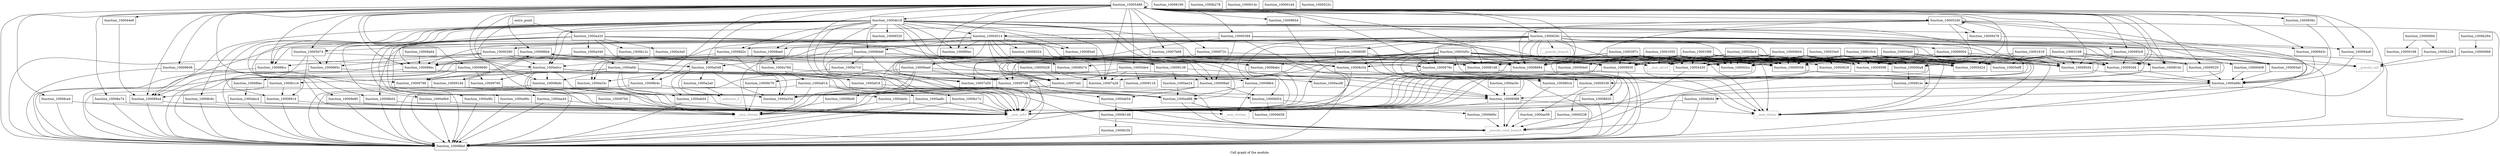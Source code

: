 digraph "Call graph of the module." {
  label="Call graph of the module.";
  node [shape=record];

  Node_function_10005428 [label="{function_10005428}"];
  Node_function_10005488 [label="{function_10005488}"];
  Node_function_10009598 [label="{function_10009598}"];
  Node_function_10007adc [label="{function_10007adc}"];
  Node_function_10007b68 [label="{function_10007b68}"];
  Node_function_10008b04 [label="{function_10008b04}"];
  Node_function_10009478 [label="{function_10009478}"];
  Node_function_10008d2c [label="{function_10008d2c}"];
  Node_function_10005d24 [label="{function_10005d24}"];
  Node_function_10008b4c [label="{function_10008b4c}"];
  Node_function_10008dd0 [label="{function_10008dd0}"];
  Node_function_100080c4 [label="{function_100080c4}"];
  Node_function_100080ec [label="{function_100080ec}"];
  Node_function_10008148 [label="{function_10008148}"];
  Node_function_10008ee0 [label="{function_10008ee0}"];
  Node_function_1000816c [label="{function_1000816c}"];
  Node_function_10008190 [label="{function_10008190}"];
  Node_function_100094a8 [label="{function_100094a8}"];
  Node_function_10008b94 [label="{function_10008b94}"];
  Node_function_10008fa0 [label="{function_10008fa0}"];
  Node_function_10009558 [label="{function_10009558}"];
  Node_function_10005d74 [label="{function_10005d74}"];
  Node_function_10008bdc [label="{function_10008bdc}"];
  Node_function_1000629c [label="{function_1000629c}"];
  Node_function_10008fac [label="{function_10008fac}"];
  Node_function_100081ec [label="{function_100081ec}"];
  Node_function_10008324 [label="{function_10008324}"];
  Node_function_100083c8 [label="{function_100083c8}"];
  Node_function_10008fe4 [label="{function_10008fe4}"];
  Node_function_10008474 [label="{function_10008474}"];
  Node_function_10008520 [label="{function_10008520}"];
  Node_function_100085a0 [label="{function_100085a0}"];
  Node_function_100086b4 [label="{function_100086b4}"];
  Node_function_10009088 [label="{function_10009088}"];
  Node_function_10005de4 [label="{function_10005de4}"];
  Node_function_1000879c [label="{function_1000879c}"];
  Node_function_10005ef8 [label="{function_10005ef8}"];
  Node_function_10007a28 [label="{function_10007a28}"];
  Node_function_10008820 [label="{function_10008820}"];
  Node_function_10009118 [label="{function_10009118}"];
  Node_function_10008884 [label="{function_10008884}"];
  Node_function_10009138 [label="{function_10009138}"];
  Node_function_100088cc [label="{function_100088cc}"];
  Node_function_100091d4 [label="{function_100091d4}"];
  Node_function_10008914 [label="{function_10008914}"];
  Node_function_10009338 [label="{function_10009338}"];
  Node_function_1000895c [label="{function_1000895c}"];
  Node_function_1000936c [label="{function_1000936c}"];
  Node_function_10008c54 [label="{function_10008c54}"];
  Node_function_100094e0 [label="{function_100094e0}"];
  Node_function_10008c9c [label="{function_10008c9c}"];
  Node_function_10009520 [label="{function_10009520}"];
  Node_function_10008ce4 [label="{function_10008ce4}"];
  Node_function_10006004 [label="{function_10006004}"];
  Node_function_100089a4 [label="{function_100089a4}"];
  Node_function_100060f0 [label="{function_100060f0}"];
  Node_function_10007a50 [label="{function_10007a50}"];
  Node_function_10008abc [label="{function_10008abc}"];
  Node_function_100093a0 [label="{function_100093a0}"];
  Node_function_100093d4 [label="{function_100093d4}"];
  Node_function_100089ec [label="{function_100089ec}"];
  Node_function_10008a64 [label="{function_10008a64}"];
  Node_function_10009408 [label="{function_10009408}"];
  Node_function_10008a74 [label="{function_10008a74}"];
  Node_function_1000943c [label="{function_1000943c}"];
  Node_function_1000a9b4 [label="{function_1000a9b4}"];
  Node_function_1000a9fc [label="{function_1000a9fc}"];
  Node_function_100095d4 [label="{function_100095d4}"];
  Node_function_10009608 [label="{function_10009608}"];
  Node_function_10009654 [label="{function_10009654}"];
  Node_function_10009680 [label="{function_10009680}"];
  Node_function_10009760 [label="{function_10009760}"];
  Node_function_10009788 [label="{function_10009788}"];
  Node_function_100097b0 [label="{function_100097b0}"];
  Node_function_100097d8 [label="{function_100097d8}"];
  Node_function_10009930 [label="{function_10009930}"];
  Node_function_100099a0 [label="{function_100099a0}"];
  Node_function_10009aa0 [label="{function_10009aa0}"];
  Node_function_10009bd0 [label="{function_10009bd0}"];
  Node_function_10009c70 [label="{function_10009c70}"];
  Node_function_10009d0c [label="{function_10009d0c}"];
  Node_function_10009d38 [label="{function_10009d38}"];
  Node_function_10009d54 [label="{function_10009d54}"];
  Node_function_10009e80 [label="{function_10009e80}"];
  Node_function_1000a048 [label="{function_1000a048}"];
  Node_function_1000a0cc [label="{function_1000a0cc}"];
  Node_function_1000a2a0 [label="{function_1000a2a0}"];
  Node_function_1000a334 [label="{function_1000a334}"];
  Node_function_1000a33c [label="{function_1000a33c}"];
  Node_function_1000a340 [label="{function_1000a340}"];
  Node_function_1000a3a0 [label="{function_1000a3a0}"];
  Node_function_1000a420 [label="{function_1000a420}"];
  Node_function_1000a68c [label="{function_1000a68c}"];
  Node_function_1000a6d4 [label="{function_1000a6d4}"];
  Node_function_1000a710 [label="{function_1000a710}"];
  Node_function_1000a784 [label="{function_1000a784}"];
  Node_function_1000a814 [label="{function_1000a814}"];
  Node_function_1000a96c [label="{function_1000a96c}"];
  Node_function_1000aa44 [label="{function_1000aa44}"];
  Node_function_1000aa8c [label="{function_1000aa8c}"];
  Node_function_1000ab0c [label="{function_1000ab0c}"];
  Node_function_1000ab54 [label="{function_1000ab54}"];
  Node_function_1000abc4 [label="{function_1000abc4}"];
  Node_function_1000ac0c [label="{function_1000ac0c}"];
  Node_function_1000acd8 [label="{function_1000acd8}"];
  Node_function_1000ad88 [label="{function_1000ad88}"];
  Node_function_1000ae24 [label="{function_1000ae24}"];
  Node_function_1000ae58 [label="{function_1000ae58}"];
  Node_function_1000af18 [label="{function_1000af18}"];
  Node_function_1000afdc [label="{function_1000afdc}"];
  Node_function_1000b12c [label="{function_1000b12c}"];
  Node_function_1000b148 [label="{function_1000b148}"];
  Node_function_1000b17c [label="{function_1000b17c}"];
  Node_function_1000b1c4 [label="{function_1000b1c4}"];
  Node_function_1000b1f4 [label="{function_1000b1f4}"];
  Node_function_1000b228 [label="{function_1000b228}"];
  Node_function_1000b278 [label="{function_1000b278}"];
  Node_function_1000b294 [label="{function_1000b294}"];
  Node___asm_rlwinm [color="gray50", fontcolor="gray50", label="{__asm_rlwinm}"];
  Node___asm_rlwinm_ [color="gray50", fontcolor="gray50", label="{__asm_rlwinm_}"];
  Node___asm_rlwimi [color="gray50", fontcolor="gray50", label="{__asm_rlwimi}"];
  Node___asm_mfcr [color="gray50", fontcolor="gray50", label="{__asm_mfcr}"];
  Node___asm_mtcrf [color="gray50", fontcolor="gray50", label="{__asm_mtcrf}"];
  Node_unknown_0 [color="gray50", fontcolor="gray50", label="{unknown_0}"];
  Node___pseudo_call [color="gray50", fontcolor="gray50", label="{__pseudo_call}"];
  Node___pseudo_branch [color="gray50", fontcolor="gray50", label="{__pseudo_branch}"];
  Node___pseudo_cond_branch [color="gray50", fontcolor="gray50", label="{__pseudo_cond_branch}"];
  Node_function_10000094 [label="{function_10000094}"];
  Node_function_100000b8 [label="{function_100000b8}"];
  Node_function_1000014c [label="{function_1000014c}"];
  Node_function_10000168 [label="{function_10000168}"];
  Node_function_100001d4 [label="{function_100001d4}"];
  Node_entry_point [label="{entry_point}"];
  Node_function_10000238 [label="{function_10000238}"];
  Node_function_10000280 [label="{function_10000280}"];
  Node_function_10000394 [label="{function_10000394}"];
  Node_function_10000628 [label="{function_10000628}"];
  Node_function_100006a8 [label="{function_100006a8}"];
  Node_function_1000072c [label="{function_1000072c}"];
  Node_function_10000b04 [label="{function_10000b04}"];
  Node_function_100010c4 [label="{function_100010c4}"];
  Node_function_10001618 [label="{function_10001618}"];
  Node_function_10001950 [label="{function_10001950}"];
  Node_function_10001f98 [label="{function_10001f98}"];
  Node_function_100025e0 [label="{function_100025e0}"];
  Node_function_10002bc4 [label="{function_10002bc4}"];
  Node_function_10003168 [label="{function_10003168}"];
  Node_function_100034a0 [label="{function_100034a0}"];
  Node_function_1000397c [label="{function_1000397c}"];
  Node_function_10003d5c [label="{function_10003d5c}"];
  Node_function_100043cc [label="{function_100043cc}"];
  Node_function_10004430 [label="{function_10004430}"];
  Node_function_100044e8 [label="{function_100044e8}"];
  Node_function_10004514 [label="{function_10004514}"];
  Node_function_10004b18 [label="{function_10004b18}"];
  Node_function_1000522c [label="{function_1000522c}"];
  Node_function_10005240 [label="{function_10005240}"];
  Node_function_10005428 -> Node_function_10007adc;
  Node_function_10005428 -> Node_function_10007a28;
  Node_function_10005428 -> Node_function_10009338;
  Node_function_10005428 -> Node_function_10007a50;
  Node_function_10005488 -> Node_function_10005488;
  Node_function_10005488 -> Node_function_10007adc;
  Node_function_10005488 -> Node_function_10007b68;
  Node_function_10005488 -> Node_function_10005d24;
  Node_function_10005488 -> Node_function_10008b4c;
  Node_function_10005488 -> Node_function_100080c4;
  Node_function_10005488 -> Node_function_100080ec;
  Node_function_10005488 -> Node_function_1000816c;
  Node_function_10005488 -> Node_function_100094a8;
  Node_function_10005488 -> Node_function_10008b94;
  Node_function_10005488 -> Node_function_10008fa0;
  Node_function_10005488 -> Node_function_10005d74;
  Node_function_10005488 -> Node_function_10008bdc;
  Node_function_10005488 -> Node_function_1000629c;
  Node_function_10005488 -> Node_function_100083c8;
  Node_function_10005488 -> Node_function_100086b4;
  Node_function_10005488 -> Node_function_10005de4;
  Node_function_10005488 -> Node_function_1000879c;
  Node_function_10005488 -> Node_function_10007a28;
  Node_function_10005488 -> Node_function_10008884;
  Node_function_10005488 -> Node_function_100088cc;
  Node_function_10005488 -> Node_function_1000936c;
  Node_function_10005488 -> Node_function_10009520;
  Node_function_10005488 -> Node_function_10008ce4;
  Node_function_10005488 -> Node_function_100089a4;
  Node_function_10005488 -> Node_function_10007a50;
  Node_function_10005488 -> Node_function_100093d4;
  Node_function_10005488 -> Node_function_100089ec;
  Node_function_10005488 -> Node_function_10008a74;
  Node_function_10005488 -> Node_function_1000943c;
  Node_function_10005488 -> Node_function_100095d4;
  Node_function_10005488 -> Node_function_10009608;
  Node_function_10005488 -> Node_function_10009654;
  Node_function_10005488 -> Node_function_10009680;
  Node_function_10005488 -> Node_function_1000a048;
  Node_function_10005488 -> Node_function_1000a0cc;
  Node_function_10005488 -> Node___asm_rlwinm;
  Node_function_10005488 -> Node_function_10000394;
  Node_function_10005488 -> Node_function_1000072c;
  Node_function_10005488 -> Node_function_100044e8;
  Node_function_10005488 -> Node_function_10004b18;
  Node_function_10005488 -> Node_function_10005240;
  Node_function_10009598 -> Node_function_1000a68c;
  Node_function_10007adc -> Node___asm_rlwinm;
  Node_function_10007adc -> Node___pseudo_cond_branch;
  Node_function_10007b68 -> Node_function_10008148;
  Node_function_10007b68 -> Node_function_100097d8;
  Node_function_10008b04 -> Node_function_10008fa0;
  Node_function_10008b04 -> Node___asm_mfcr;
  Node_function_10009478 -> Node_function_1000a68c;
  Node_function_10008d2c -> Node_function_10008fa0;
  Node_function_10008d2c -> Node_function_10008884;
  Node_function_10008d2c -> Node_function_100099a0;
  Node_function_10008d2c -> Node_function_1000a334;
  Node_function_10008d2c -> Node_function_1000a33c;
  Node_function_10008b4c -> Node_function_10008fa0;
  Node_function_10008b4c -> Node___asm_mfcr;
  Node_function_10008dd0 -> Node_function_10008fa0;
  Node_function_10008dd0 -> Node_function_1000879c;
  Node_function_10008dd0 -> Node_function_10008884;
  Node_function_10008dd0 -> Node_function_100089ec;
  Node_function_10008dd0 -> Node_function_100097d8;
  Node_function_10008dd0 -> Node_function_10009930;
  Node_function_10008dd0 -> Node_function_100099a0;
  Node_function_10008dd0 -> Node_function_1000a334;
  Node_function_10008dd0 -> Node_function_1000a710;
  Node_function_100080c4 -> Node___pseudo_cond_branch;
  Node_function_10008148 -> Node___pseudo_cond_branch;
  Node_function_10008ee0 -> Node_function_1000a334;
  Node_function_10008ee0 -> Node_function_1000a33c;
  Node_function_10008ee0 -> Node_function_1000a784;
  Node_function_1000816c -> Node___pseudo_cond_branch;
  Node_function_100094a8 -> Node_function_1000a68c;
  Node_function_10008b94 -> Node_function_10008fa0;
  Node_function_10008b94 -> Node___asm_mfcr;
  Node_function_10009558 -> Node_function_1000a68c;
  Node_function_10005d74 -> Node_function_10008fac;
  Node_function_10005d74 -> Node_function_10008914;
  Node_function_10005d74 -> Node_function_1000895c;
  Node_function_10005d74 -> Node_function_10008c54;
  Node_function_10008bdc -> Node_function_10008fa0;
  Node_function_10008bdc -> Node___asm_mfcr;
  Node_function_1000629c -> Node_function_10009598;
  Node_function_1000629c -> Node_function_10005d24;
  Node_function_1000629c -> Node_function_10008b4c;
  Node_function_1000629c -> Node_function_100094a8;
  Node_function_1000629c -> Node_function_10008fa0;
  Node_function_1000629c -> Node_function_10009558;
  Node_function_1000629c -> Node_function_10005d74;
  Node_function_1000629c -> Node_function_100083c8;
  Node_function_1000629c -> Node_function_10008fe4;
  Node_function_1000629c -> Node_function_1000879c;
  Node_function_1000629c -> Node_function_10008884;
  Node_function_1000629c -> Node_function_100088cc;
  Node_function_1000629c -> Node_function_10008c54;
  Node_function_1000629c -> Node_function_100094e0;
  Node_function_1000629c -> Node_function_10006004;
  Node_function_1000629c -> Node_function_100060f0;
  Node_function_1000629c -> Node_function_1000943c;
  Node_function_1000629c -> Node_function_100095d4;
  Node_function_1000629c -> Node_function_10009930;
  Node_function_1000629c -> Node_function_1000a048;
  Node_function_1000629c -> Node___asm_rlwinm;
  Node_function_1000629c -> Node___asm_rlwimi;
  Node_function_1000629c -> Node___asm_mfcr;
  Node_function_1000629c -> Node___asm_mtcrf;
  Node_function_1000629c -> Node___pseudo_branch;
  Node_function_1000629c -> Node_function_100043cc;
  Node_function_1000629c -> Node_function_10004430;
  Node_function_10008fac -> Node_function_1000abc4;
  Node_function_100081ec -> Node___pseudo_cond_branch;
  Node_function_10008324 -> Node_function_10008abc;
  Node_function_100083c8 -> Node_function_10008fa0;
  Node_function_100083c8 -> Node_function_10008884;
  Node_function_100083c8 -> Node_function_100093d4;
  Node_function_100083c8 -> Node_function_10009408;
  Node_function_100083c8 -> Node_function_100095d4;
  Node_function_10008fe4 -> Node_function_1000ad88;
  Node_function_10008fe4 -> Node___asm_rlwinm_;
  Node_function_100086b4 -> Node_function_10008fa0;
  Node_function_100086b4 -> Node_function_10009138;
  Node_function_100086b4 -> Node_function_100091d4;
  Node_function_100086b4 -> Node___asm_mfcr;
  Node_function_10009088 -> Node___asm_rlwinm_;
  Node_function_10009088 -> Node___asm_rlwimi;
  Node_function_10009088 -> Node___pseudo_cond_branch;
  Node_function_10005de4 -> Node_function_10007adc;
  Node_function_10005de4 -> Node_function_100080c4;
  Node_function_10005de4 -> Node_function_10007a28;
  Node_function_10005de4 -> Node_function_10009118;
  Node_function_10005de4 -> Node_function_10007a50;
  Node_function_1000879c -> Node_function_10008fa0;
  Node_function_1000879c -> Node_function_10008820;
  Node_function_1000879c -> Node___asm_mfcr;
  Node_function_10008820 -> Node_function_10008fa0;
  Node_function_10008820 -> Node___asm_mfcr;
  Node_function_10008884 -> Node_function_10008fa0;
  Node_function_10008884 -> Node___asm_mfcr;
  Node_function_10009138 -> Node_function_100086b4;
  Node_function_10009138 -> Node_function_10009088;
  Node_function_10009138 -> Node_function_1000ae24;
  Node_function_100088cc -> Node_function_10008fa0;
  Node_function_100088cc -> Node___asm_mfcr;
  Node_function_100091d4 -> Node_function_10008fa0;
  Node_function_100091d4 -> Node_function_100086b4;
  Node_function_100091d4 -> Node_function_1000ad88;
  Node_function_100091d4 -> Node___asm_rlwinm;
  Node_function_10008914 -> Node_function_10008fa0;
  Node_function_10008914 -> Node___asm_mfcr;
  Node_function_10009338 -> Node_function_1000ae58;
  Node_function_1000895c -> Node_function_10008fa0;
  Node_function_1000895c -> Node___asm_mfcr;
  Node_function_1000936c -> Node_function_1000a68c;
  Node_function_10008c54 -> Node_function_10008fa0;
  Node_function_10008c54 -> Node___asm_mfcr;
  Node_function_100094e0 -> Node_function_1000a68c;
  Node_function_10008c9c -> Node_function_10008fa0;
  Node_function_10008c9c -> Node___asm_mfcr;
  Node_function_10009520 -> Node_function_1000a68c;
  Node_function_10008ce4 -> Node_function_10008fa0;
  Node_function_10008ce4 -> Node___asm_mfcr;
  Node_function_10006004 -> Node_function_1000816c;
  Node_function_10006004 -> Node_function_1000879c;
  Node_function_10006004 -> Node_function_10008884;
  Node_function_10006004 -> Node_function_100093d4;
  Node_function_10006004 -> Node_function_100095d4;
  Node_function_100089a4 -> Node_function_10008fa0;
  Node_function_100089a4 -> Node___asm_mfcr;
  Node_function_100060f0 -> Node_function_100080c4;
  Node_function_100060f0 -> Node_function_10008148;
  Node_function_100060f0 -> Node_function_100097d8;
  Node_function_100060f0 -> Node_function_10009aa0;
  Node_function_10007a50 -> Node___asm_rlwinm;
  Node_function_10007a50 -> Node___pseudo_cond_branch;
  Node_function_10008abc -> Node_function_10008fa0;
  Node_function_10008abc -> Node___asm_mfcr;
  Node_function_100093a0 -> Node_function_1000a68c;
  Node_function_100093d4 -> Node_function_1000a68c;
  Node_function_100089ec -> Node_function_10008fa0;
  Node_function_100089ec -> Node___asm_mfcr;
  Node_function_10008a64 -> Node_function_100089ec;
  Node_function_10009408 -> Node_function_1000a68c;
  Node_function_10008a74 -> Node_function_10008fa0;
  Node_function_10008a74 -> Node___asm_mfcr;
  Node_function_1000943c -> Node_function_1000a68c;
  Node_function_1000a9b4 -> Node_function_10008fa0;
  Node_function_1000a9b4 -> Node___asm_mfcr;
  Node_function_1000a9fc -> Node_function_10008fa0;
  Node_function_1000a9fc -> Node___asm_mfcr;
  Node_function_100095d4 -> Node_function_1000a68c;
  Node_function_10009608 -> Node_function_10008fa0;
  Node_function_10009608 -> Node_function_10009788;
  Node_function_10009654 -> Node_function_10009088;
  Node_function_10009680 -> Node_function_10008fa0;
  Node_function_10009680 -> Node_function_10009760;
  Node_function_10009680 -> Node_function_10009788;
  Node_function_10009680 -> Node_function_1000af18;
  Node_function_10009760 -> Node___asm_rlwinm;
  Node_function_10009788 -> Node___asm_rlwinm;
  Node_function_100097b0 -> Node___asm_rlwinm;
  Node_function_100097d8 -> Node_function_10008fa0;
  Node_function_100097d8 -> Node_function_10009bd0;
  Node_function_100097d8 -> Node_function_10009d54;
  Node_function_100097d8 -> Node_function_1000a334;
  Node_function_100097d8 -> Node_function_1000ab54;
  Node_function_100097d8 -> Node___asm_rlwinm;
  Node_function_10009930 -> Node_function_10008fa0;
  Node_function_10009930 -> Node_function_10009088;
  Node_function_10009930 -> Node_function_100097d8;
  Node_function_100099a0 -> Node_function_10009d54;
  Node_function_100099a0 -> Node_function_1000a334;
  Node_function_100099a0 -> Node_function_1000ab54;
  Node_function_10009aa0 -> Node_function_100097d8;
  Node_function_10009aa0 -> Node_function_100099a0;
  Node_function_10009aa0 -> Node_function_10009c70;
  Node_function_10009aa0 -> Node_function_10009d54;
  Node_function_10009aa0 -> Node_function_1000a334;
  Node_function_10009aa0 -> Node_function_1000ad88;
  Node_function_10009aa0 -> Node___asm_rlwinm;
  Node_function_10009bd0 -> Node___asm_rlwinm;
  Node_function_10009c70 -> Node___asm_rlwinm;
  Node_function_10009d0c -> Node___pseudo_cond_branch;
  Node_function_10009d54 -> Node_function_10009d0c;
  Node_function_10009d54 -> Node_function_10009d38;
  Node_function_10009e80 -> Node_function_10008fa0;
  Node_function_10009e80 -> Node___asm_rlwinm_;
  Node_function_1000a048 -> Node_function_1000a2a0;
  Node_function_1000a048 -> Node_function_1000a334;
  Node_function_1000a048 -> Node_function_1000a33c;
  Node_function_1000a048 -> Node_function_1000a6d4;
  Node_function_1000a048 -> Node_unknown_0;
  Node_function_1000a0cc -> Node_function_10008fa0;
  Node_function_1000a0cc -> Node_function_10008bdc;
  Node_function_1000a0cc -> Node_function_10009760;
  Node_function_1000a0cc -> Node_function_10009788;
  Node_function_1000a0cc -> Node_function_1000ab0c;
  Node_function_1000a0cc -> Node_function_1000af18;
  Node_function_1000a0cc -> Node___asm_rlwinm;
  Node_function_1000a0cc -> Node___asm_mfcr;
  Node_function_1000a2a0 -> Node_unknown_0;
  Node_function_1000a340 -> Node_function_1000879c;
  Node_function_1000a340 -> Node_function_100089ec;
  Node_function_1000a340 -> Node_function_1000afdc;
  Node_function_1000a420 -> Node_function_10008fa0;
  Node_function_1000a420 -> Node_function_10009088;
  Node_function_1000a420 -> Node_function_1000a9b4;
  Node_function_1000a420 -> Node_function_1000a9fc;
  Node_function_1000a420 -> Node_function_1000a048;
  Node_function_1000a420 -> Node_function_1000a340;
  Node_function_1000a420 -> Node_function_1000a3a0;
  Node_function_1000a420 -> Node_function_1000a96c;
  Node_function_1000a420 -> Node_function_1000aa44;
  Node_function_1000a420 -> Node_function_1000ad88;
  Node_function_1000a420 -> Node_function_1000b12c;
  Node_function_1000a420 -> Node___pseudo_call;
  Node_function_1000a68c -> Node_function_10008fa0;
  Node_function_1000a68c -> Node___asm_mfcr;
  Node_function_1000a6d4 -> Node_function_10008fa0;
  Node_function_1000a6d4 -> Node___asm_mfcr;
  Node_function_1000a710 -> Node_function_10008fa0;
  Node_function_1000a710 -> Node_function_1000acd8;
  Node_function_1000a710 -> Node___asm_mfcr;
  Node_function_1000a784 -> Node_function_10008fe4;
  Node_function_1000a784 -> Node_function_1000a814;
  Node_function_1000a814 -> Node_function_10008fa0;
  Node_function_1000a814 -> Node_function_1000aa8c;
  Node_function_1000a814 -> Node_function_1000ad88;
  Node_function_1000a814 -> Node___asm_rlwinm;
  Node_function_1000a814 -> Node___asm_mfcr;
  Node_function_1000a96c -> Node_function_10008fa0;
  Node_function_1000a96c -> Node___asm_mfcr;
  Node_function_1000aa44 -> Node_function_10008fa0;
  Node_function_1000aa44 -> Node___asm_mfcr;
  Node_function_1000aa8c -> Node_function_10008fa0;
  Node_function_1000aa8c -> Node___asm_mfcr;
  Node_function_1000ab0c -> Node_function_10008fa0;
  Node_function_1000ab0c -> Node___asm_mfcr;
  Node_function_1000ab54 -> Node_function_1000b148;
  Node_function_1000abc4 -> Node_function_10008fa0;
  Node_function_1000abc4 -> Node___asm_mfcr;
  Node_function_1000ac0c -> Node_function_10009088;
  Node_function_1000acd8 -> Node_function_10009088;
  Node_function_1000ad88 -> Node___asm_rlwinm_;
  Node_function_1000ad88 -> Node___pseudo_cond_branch;
  Node_function_1000ae24 -> Node_function_1000ad88;
  Node_function_1000ae58 -> Node___pseudo_cond_branch;
  Node_function_1000af18 -> Node_function_1000ad88;
  Node_function_1000af18 -> Node_function_1000b17c;
  Node_function_1000afdc -> Node_function_10008bdc;
  Node_function_1000afdc -> Node_function_10009088;
  Node_function_1000afdc -> Node_function_10009788;
  Node_function_1000afdc -> Node_function_1000a334;
  Node_function_1000afdc -> Node_function_1000a6d4;
  Node_function_1000afdc -> Node_function_1000af18;
  Node_function_1000afdc -> Node_function_1000b1c4;
  Node_function_1000afdc -> Node___pseudo_cond_branch;
  Node_function_1000b148 -> Node_function_1000b1f4;
  Node_function_1000b148 -> Node___pseudo_cond_branch;
  Node_function_1000b17c -> Node_function_10008fa0;
  Node_function_1000b17c -> Node___asm_mfcr;
  Node_function_1000b1c4 -> Node_function_10008914;
  Node_function_1000b1c4 -> Node_function_100089a4;
  Node_function_1000b1f4 -> Node_function_10008fa0;
  Node_function_1000b228 -> Node___pseudo_call;
  Node_function_1000b294 -> Node_function_100000b8;
  Node_function_10000094 -> Node_function_1000b228;
  Node_function_10000094 -> Node_function_10000168;
  Node_function_100000b8 -> Node___pseudo_call;
  Node_entry_point -> Node_function_1000a420;
  Node_entry_point -> Node___asm_rlwinm;
  Node_function_10000238 -> Node___pseudo_cond_branch;
  Node_function_10000280 -> Node_function_100088cc;
  Node_function_10000280 -> Node_function_1000895c;
  Node_function_10000280 -> Node_function_100089a4;
  Node_function_10000280 -> Node_function_1000a048;
  Node_function_10000280 -> Node_function_1000a0cc;
  Node_function_10000280 -> Node___pseudo_call;
  Node_function_10000394 -> Node_function_10008148;
  Node_function_10000394 -> Node_function_10008fa0;
  Node_function_10000394 -> Node_function_10009930;
  Node_function_10000394 -> Node_function_100099a0;
  Node_function_10000394 -> Node___asm_mfcr;
  Node_function_10000394 -> Node___asm_mtcrf;
  Node_function_10000394 -> Node_function_10000280;
  Node_function_10000628 -> Node_function_10009338;
  Node_function_100006a8 -> Node_function_100081ec;
  Node_function_1000072c -> Node_function_10009930;
  Node_function_1000072c -> Node_function_10009aa0;
  Node_function_10000b04 -> Node_function_10009598;
  Node_function_10000b04 -> Node_function_10005d24;
  Node_function_10000b04 -> Node_function_10008148;
  Node_function_10000b04 -> Node_function_10009558;
  Node_function_10000b04 -> Node_function_10005ef8;
  Node_function_10000b04 -> Node_function_10008884;
  Node_function_10000b04 -> Node_function_100095d4;
  Node_function_10000b04 -> Node_function_10009930;
  Node_function_10000b04 -> Node___asm_rlwimi;
  Node_function_10000b04 -> Node___asm_mfcr;
  Node_function_10000b04 -> Node___asm_mtcrf;
  Node_function_10000b04 -> Node_function_100006a8;
  Node_function_10000b04 -> Node_function_100043cc;
  Node_function_10000b04 -> Node_function_10004430;
  Node_function_100010c4 -> Node_function_10009598;
  Node_function_100010c4 -> Node_function_10005d24;
  Node_function_100010c4 -> Node_function_10009558;
  Node_function_100010c4 -> Node_function_10005ef8;
  Node_function_100010c4 -> Node_function_10008884;
  Node_function_100010c4 -> Node_function_100095d4;
  Node_function_100010c4 -> Node_function_10009930;
  Node_function_100010c4 -> Node___asm_rlwimi;
  Node_function_100010c4 -> Node___asm_mfcr;
  Node_function_100010c4 -> Node___asm_mtcrf;
  Node_function_100010c4 -> Node_function_100006a8;
  Node_function_100010c4 -> Node_function_100043cc;
  Node_function_100010c4 -> Node_function_10004430;
  Node_function_10001618 -> Node_function_10005d24;
  Node_function_10001618 -> Node_function_10005ef8;
  Node_function_10001618 -> Node_function_10009520;
  Node_function_10001618 -> Node_function_100093a0;
  Node_function_10001618 -> Node_function_100093d4;
  Node_function_10001618 -> Node_function_100095d4;
  Node_function_10001618 -> Node_function_10009930;
  Node_function_10001618 -> Node___asm_mfcr;
  Node_function_10001618 -> Node_function_100006a8;
  Node_function_10001950 -> Node_function_10009598;
  Node_function_10001950 -> Node_function_10005d24;
  Node_function_10001950 -> Node_function_10009558;
  Node_function_10001950 -> Node_function_1000879c;
  Node_function_10001950 -> Node_function_10005ef8;
  Node_function_10001950 -> Node_function_10008884;
  Node_function_10001950 -> Node_function_10008c54;
  Node_function_10001950 -> Node_function_100094e0;
  Node_function_10001950 -> Node_function_100093d4;
  Node_function_10001950 -> Node_function_100095d4;
  Node_function_10001950 -> Node_function_100097d8;
  Node_function_10001950 -> Node_function_10009930;
  Node_function_10001950 -> Node___asm_rlwimi;
  Node_function_10001950 -> Node___asm_mfcr;
  Node_function_10001950 -> Node___asm_mtcrf;
  Node_function_10001950 -> Node_function_100006a8;
  Node_function_10001950 -> Node_function_100043cc;
  Node_function_10001950 -> Node_function_10004430;
  Node_function_10001f98 -> Node_function_10009598;
  Node_function_10001f98 -> Node_function_10005d24;
  Node_function_10001f98 -> Node_function_10009558;
  Node_function_10001f98 -> Node_function_1000879c;
  Node_function_10001f98 -> Node_function_10005ef8;
  Node_function_10001f98 -> Node_function_10008884;
  Node_function_10001f98 -> Node_function_10008c54;
  Node_function_10001f98 -> Node_function_100094e0;
  Node_function_10001f98 -> Node_function_100093d4;
  Node_function_10001f98 -> Node_function_100095d4;
  Node_function_10001f98 -> Node_function_100097d8;
  Node_function_10001f98 -> Node_function_10009930;
  Node_function_10001f98 -> Node___asm_rlwimi;
  Node_function_10001f98 -> Node___asm_mfcr;
  Node_function_10001f98 -> Node___asm_mtcrf;
  Node_function_10001f98 -> Node_function_100006a8;
  Node_function_10001f98 -> Node_function_100043cc;
  Node_function_10001f98 -> Node_function_10004430;
  Node_function_100025e0 -> Node_function_10009598;
  Node_function_100025e0 -> Node_function_10005d24;
  Node_function_100025e0 -> Node_function_10009558;
  Node_function_100025e0 -> Node_function_10005ef8;
  Node_function_100025e0 -> Node_function_10008884;
  Node_function_100025e0 -> Node_function_100095d4;
  Node_function_100025e0 -> Node_function_10009930;
  Node_function_100025e0 -> Node___asm_rlwimi;
  Node_function_100025e0 -> Node___asm_mfcr;
  Node_function_100025e0 -> Node___asm_mtcrf;
  Node_function_100025e0 -> Node_function_10000628;
  Node_function_100025e0 -> Node_function_100006a8;
  Node_function_100025e0 -> Node_function_100043cc;
  Node_function_100025e0 -> Node_function_10004430;
  Node_function_10002bc4 -> Node_function_10009598;
  Node_function_10002bc4 -> Node_function_10005d24;
  Node_function_10002bc4 -> Node_function_10009558;
  Node_function_10002bc4 -> Node_function_10008884;
  Node_function_10002bc4 -> Node_function_100095d4;
  Node_function_10002bc4 -> Node_function_10009930;
  Node_function_10002bc4 -> Node___asm_rlwimi;
  Node_function_10002bc4 -> Node___asm_mfcr;
  Node_function_10002bc4 -> Node___asm_mtcrf;
  Node_function_10002bc4 -> Node_function_10000628;
  Node_function_10002bc4 -> Node_function_100006a8;
  Node_function_10002bc4 -> Node_function_100043cc;
  Node_function_10002bc4 -> Node_function_10004430;
  Node_function_10003168 -> Node_function_10005d24;
  Node_function_10003168 -> Node_function_10005ef8;
  Node_function_10003168 -> Node_function_10009520;
  Node_function_10003168 -> Node_function_100093a0;
  Node_function_10003168 -> Node_function_100093d4;
  Node_function_10003168 -> Node_function_100095d4;
  Node_function_10003168 -> Node_function_10009930;
  Node_function_10003168 -> Node___asm_mfcr;
  Node_function_10003168 -> Node_function_100006a8;
  Node_function_100034a0 -> Node_function_10009598;
  Node_function_100034a0 -> Node_function_10005d24;
  Node_function_100034a0 -> Node_function_10009558;
  Node_function_100034a0 -> Node_function_10005ef8;
  Node_function_100034a0 -> Node_function_10008884;
  Node_function_100034a0 -> Node_function_100095d4;
  Node_function_100034a0 -> Node_function_10009930;
  Node_function_100034a0 -> Node___asm_rlwimi;
  Node_function_100034a0 -> Node___asm_mfcr;
  Node_function_100034a0 -> Node___asm_mtcrf;
  Node_function_100034a0 -> Node_function_100006a8;
  Node_function_100034a0 -> Node_function_100043cc;
  Node_function_100034a0 -> Node_function_10004430;
  Node_function_1000397c -> Node_function_10009598;
  Node_function_1000397c -> Node_function_10007adc;
  Node_function_1000397c -> Node_function_10005d24;
  Node_function_1000397c -> Node_function_10008148;
  Node_function_1000397c -> Node_function_10009558;
  Node_function_1000397c -> Node_function_10007a28;
  Node_function_1000397c -> Node_function_10008884;
  Node_function_1000397c -> Node_function_100095d4;
  Node_function_1000397c -> Node_function_10009930;
  Node_function_1000397c -> Node___asm_rlwimi;
  Node_function_1000397c -> Node___asm_mfcr;
  Node_function_1000397c -> Node___asm_mtcrf;
  Node_function_1000397c -> Node_function_100006a8;
  Node_function_1000397c -> Node_function_100043cc;
  Node_function_1000397c -> Node_function_10004430;
  Node_function_10003d5c -> Node_function_10009598;
  Node_function_10003d5c -> Node_function_10007adc;
  Node_function_10003d5c -> Node_function_10005d24;
  Node_function_10003d5c -> Node_function_100080c4;
  Node_function_10003d5c -> Node_function_10008148;
  Node_function_10003d5c -> Node_function_10009558;
  Node_function_10003d5c -> Node_function_10008474;
  Node_function_10003d5c -> Node_function_10005de4;
  Node_function_10003d5c -> Node_function_10007a28;
  Node_function_10003d5c -> Node_function_10008884;
  Node_function_10003d5c -> Node_function_10009338;
  Node_function_10003d5c -> Node_function_10007a50;
  Node_function_10003d5c -> Node_function_10008abc;
  Node_function_10003d5c -> Node_function_100089ec;
  Node_function_10003d5c -> Node_function_100095d4;
  Node_function_10003d5c -> Node_function_10009930;
  Node_function_10003d5c -> Node___asm_rlwimi;
  Node_function_10003d5c -> Node___asm_mfcr;
  Node_function_10003d5c -> Node___asm_mtcrf;
  Node_function_10003d5c -> Node_function_10000238;
  Node_function_10003d5c -> Node_function_100006a8;
  Node_function_10003d5c -> Node_function_100043cc;
  Node_function_10003d5c -> Node_function_10004430;
  Node_function_10004430 -> Node___asm_rlwinm_;
  Node_function_100044e8 -> Node_function_100089a4;
  Node_function_10004514 -> Node_function_10007adc;
  Node_function_10004514 -> Node_function_10008b04;
  Node_function_10004514 -> Node_function_10008d2c;
  Node_function_10004514 -> Node_function_10008dd0;
  Node_function_10004514 -> Node_function_100080c4;
  Node_function_10004514 -> Node_function_100080ec;
  Node_function_10004514 -> Node_function_10008ee0;
  Node_function_10004514 -> Node_function_1000816c;
  Node_function_10004514 -> Node_function_100081ec;
  Node_function_10004514 -> Node_function_10008324;
  Node_function_10004514 -> Node_function_10008474;
  Node_function_10004514 -> Node_function_100085a0;
  Node_function_10004514 -> Node_function_10009088;
  Node_function_10004514 -> Node_function_10007a28;
  Node_function_10004514 -> Node_function_10008884;
  Node_function_10004514 -> Node_function_100089a4;
  Node_function_10004514 -> Node_function_10007a50;
  Node_function_10004514 -> Node_function_100089ec;
  Node_function_10004514 -> Node_function_1000a0cc;
  Node_function_10004b18 -> Node_function_10007adc;
  Node_function_10004b18 -> Node_function_10008b04;
  Node_function_10004b18 -> Node_function_10009478;
  Node_function_10004b18 -> Node_function_10008d2c;
  Node_function_10004b18 -> Node_function_10008dd0;
  Node_function_10004b18 -> Node_function_100080ec;
  Node_function_10004b18 -> Node_function_10008ee0;
  Node_function_10004b18 -> Node_function_1000816c;
  Node_function_10004b18 -> Node_function_10008474;
  Node_function_10004b18 -> Node_function_10008520;
  Node_function_10004b18 -> Node_function_100085a0;
  Node_function_10004b18 -> Node_function_10007a28;
  Node_function_10004b18 -> Node_function_10008884;
  Node_function_10004b18 -> Node_function_100088cc;
  Node_function_10004b18 -> Node_function_10008914;
  Node_function_10004b18 -> Node_function_1000895c;
  Node_function_10004b18 -> Node_function_10008c54;
  Node_function_10004b18 -> Node_function_10008c9c;
  Node_function_10004b18 -> Node_function_100089a4;
  Node_function_10004b18 -> Node_function_10007a50;
  Node_function_10004b18 -> Node_function_10008abc;
  Node_function_10004b18 -> Node_function_100093a0;
  Node_function_10004b18 -> Node_function_100089ec;
  Node_function_10004b18 -> Node_function_100095d4;
  Node_function_10004b18 -> Node_function_100097d8;
  Node_function_10004b18 -> Node_function_10009e80;
  Node_function_10004b18 -> Node_function_1000a0cc;
  Node_function_10004b18 -> Node_function_10004514;
  Node_function_10005240 -> Node_function_10009598;
  Node_function_10005240 -> Node_function_10009478;
  Node_function_10005240 -> Node_function_10008fa0;
  Node_function_10005240 -> Node_function_1000879c;
  Node_function_10005240 -> Node_function_10008884;
  Node_function_10005240 -> Node_function_100093a0;
  Node_function_10005240 -> Node_function_100093d4;
  Node_function_10005240 -> Node_function_100095d4;
  Node_function_10005240 -> Node_function_1000a0cc;
  Node_function_10005240 -> Node_function_10004514;
  Node_function_10005240 -> Node_function_10005240;
}
